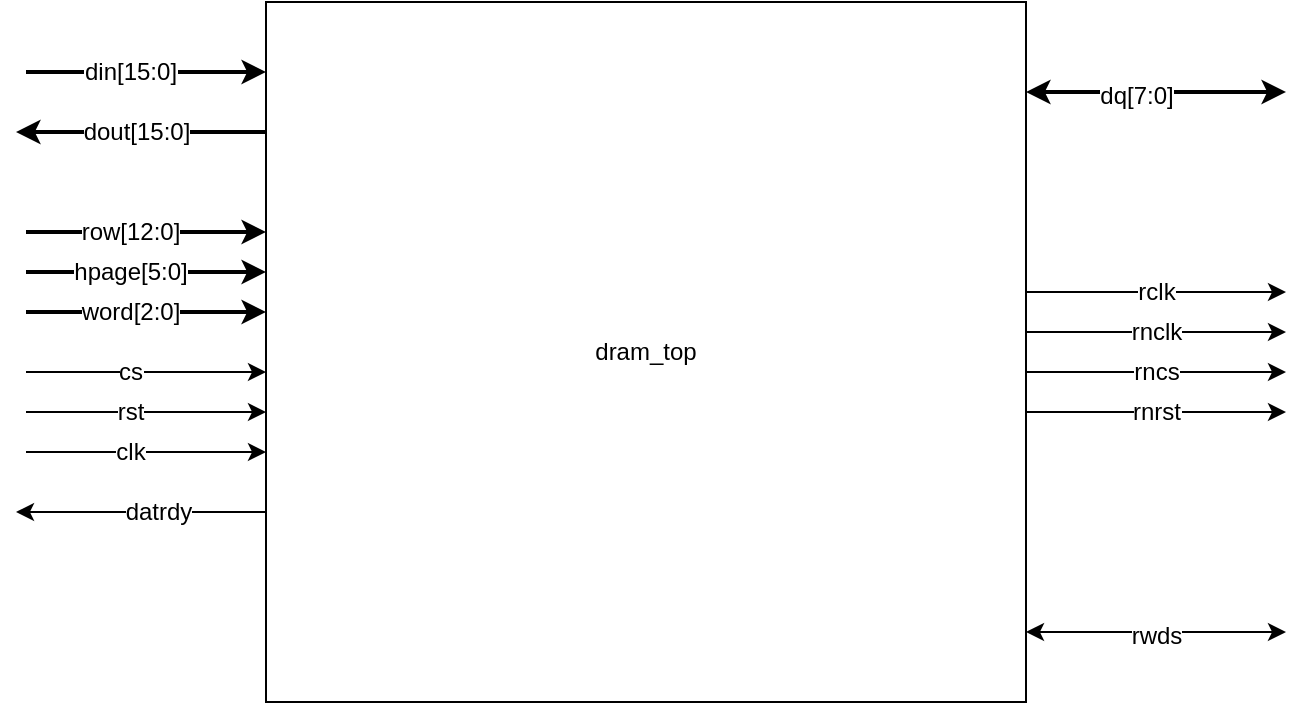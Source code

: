 <mxfile version="12.7.9" type="device"><diagram id="fnSxLJo7ZKv2KCRUrjII" name="Page-1"><mxGraphModel dx="675" dy="437" grid="1" gridSize="10" guides="1" tooltips="1" connect="1" arrows="1" fold="1" page="1" pageScale="1" pageWidth="850" pageHeight="1100" math="0" shadow="0"><root><mxCell id="0"/><mxCell id="1" parent="0"/><mxCell id="qZCU4Mdu4ADmx2sj96JS-1" value="dram_top" style="rounded=0;whiteSpace=wrap;html=1;" vertex="1" parent="1"><mxGeometry x="235" y="375" width="380" height="350" as="geometry"/></mxCell><mxCell id="qZCU4Mdu4ADmx2sj96JS-5" value="" style="endArrow=classic;html=1;strokeWidth=1;" edge="1" parent="1"><mxGeometry width="50" height="50" relative="1" as="geometry"><mxPoint x="615" y="520" as="sourcePoint"/><mxPoint x="745" y="520" as="targetPoint"/></mxGeometry></mxCell><mxCell id="qZCU4Mdu4ADmx2sj96JS-6" value="rclk" style="text;html=1;align=center;verticalAlign=middle;resizable=0;points=[];labelBackgroundColor=#ffffff;" vertex="1" connectable="0" parent="qZCU4Mdu4ADmx2sj96JS-5"><mxGeometry x="-0.308" relative="1" as="geometry"><mxPoint x="19.86" as="offset"/></mxGeometry></mxCell><mxCell id="qZCU4Mdu4ADmx2sj96JS-7" value="" style="endArrow=classic;html=1;strokeWidth=1;" edge="1" parent="1"><mxGeometry width="50" height="50" relative="1" as="geometry"><mxPoint x="615" y="540" as="sourcePoint"/><mxPoint x="745" y="540" as="targetPoint"/></mxGeometry></mxCell><mxCell id="qZCU4Mdu4ADmx2sj96JS-8" value="rnclk" style="text;html=1;align=center;verticalAlign=middle;resizable=0;points=[];labelBackgroundColor=#ffffff;" vertex="1" connectable="0" parent="qZCU4Mdu4ADmx2sj96JS-7"><mxGeometry x="-0.308" relative="1" as="geometry"><mxPoint x="19.86" as="offset"/></mxGeometry></mxCell><mxCell id="qZCU4Mdu4ADmx2sj96JS-9" value="" style="endArrow=classic;html=1;strokeWidth=1;" edge="1" parent="1"><mxGeometry width="50" height="50" relative="1" as="geometry"><mxPoint x="615" y="560" as="sourcePoint"/><mxPoint x="745" y="560" as="targetPoint"/></mxGeometry></mxCell><mxCell id="qZCU4Mdu4ADmx2sj96JS-10" value="rncs" style="text;html=1;align=center;verticalAlign=middle;resizable=0;points=[];labelBackgroundColor=#ffffff;" vertex="1" connectable="0" parent="qZCU4Mdu4ADmx2sj96JS-9"><mxGeometry x="-0.308" relative="1" as="geometry"><mxPoint x="19.86" as="offset"/></mxGeometry></mxCell><mxCell id="qZCU4Mdu4ADmx2sj96JS-11" value="" style="endArrow=classic;html=1;strokeWidth=1;" edge="1" parent="1"><mxGeometry width="50" height="50" relative="1" as="geometry"><mxPoint x="615" y="580" as="sourcePoint"/><mxPoint x="745" y="580" as="targetPoint"/></mxGeometry></mxCell><mxCell id="qZCU4Mdu4ADmx2sj96JS-12" value="rnrst" style="text;html=1;align=center;verticalAlign=middle;resizable=0;points=[];labelBackgroundColor=#ffffff;" vertex="1" connectable="0" parent="qZCU4Mdu4ADmx2sj96JS-11"><mxGeometry x="-0.308" relative="1" as="geometry"><mxPoint x="19.86" as="offset"/></mxGeometry></mxCell><mxCell id="qZCU4Mdu4ADmx2sj96JS-16" value="" style="endArrow=classic;startArrow=classic;html=1;strokeWidth=2;" edge="1" parent="1"><mxGeometry width="50" height="50" relative="1" as="geometry"><mxPoint x="615" y="420" as="sourcePoint"/><mxPoint x="745" y="420" as="targetPoint"/></mxGeometry></mxCell><mxCell id="qZCU4Mdu4ADmx2sj96JS-17" value="dq[7:0]" style="text;html=1;align=center;verticalAlign=middle;resizable=0;points=[];labelBackgroundColor=#ffffff;" vertex="1" connectable="0" parent="qZCU4Mdu4ADmx2sj96JS-16"><mxGeometry x="-0.152" y="-2" relative="1" as="geometry"><mxPoint as="offset"/></mxGeometry></mxCell><mxCell id="qZCU4Mdu4ADmx2sj96JS-19" value="" style="endArrow=classic;startArrow=classic;html=1;strokeWidth=1;" edge="1" parent="1"><mxGeometry width="50" height="50" relative="1" as="geometry"><mxPoint x="615" y="690" as="sourcePoint"/><mxPoint x="745" y="690" as="targetPoint"/></mxGeometry></mxCell><mxCell id="qZCU4Mdu4ADmx2sj96JS-20" value="rwds" style="text;html=1;align=center;verticalAlign=middle;resizable=0;points=[];labelBackgroundColor=#ffffff;" vertex="1" connectable="0" parent="qZCU4Mdu4ADmx2sj96JS-19"><mxGeometry x="-0.152" y="-2" relative="1" as="geometry"><mxPoint x="9.57" as="offset"/></mxGeometry></mxCell><mxCell id="qZCU4Mdu4ADmx2sj96JS-23" value="" style="endArrow=classic;html=1;strokeWidth=2;" edge="1" parent="1"><mxGeometry width="50" height="50" relative="1" as="geometry"><mxPoint x="115" y="410" as="sourcePoint"/><mxPoint x="235" y="410" as="targetPoint"/></mxGeometry></mxCell><mxCell id="qZCU4Mdu4ADmx2sj96JS-25" value="din[15:0]" style="text;html=1;align=center;verticalAlign=middle;resizable=0;points=[];labelBackgroundColor=#ffffff;" vertex="1" connectable="0" parent="qZCU4Mdu4ADmx2sj96JS-23"><mxGeometry x="-0.138" relative="1" as="geometry"><mxPoint as="offset"/></mxGeometry></mxCell><mxCell id="qZCU4Mdu4ADmx2sj96JS-27" value="" style="endArrow=classic;html=1;strokeWidth=2;" edge="1" parent="1"><mxGeometry width="50" height="50" relative="1" as="geometry"><mxPoint x="115" y="490" as="sourcePoint"/><mxPoint x="235" y="490" as="targetPoint"/></mxGeometry></mxCell><mxCell id="qZCU4Mdu4ADmx2sj96JS-28" value="row[12:0]" style="text;html=1;align=center;verticalAlign=middle;resizable=0;points=[];labelBackgroundColor=#ffffff;" vertex="1" connectable="0" parent="qZCU4Mdu4ADmx2sj96JS-27"><mxGeometry x="-0.138" relative="1" as="geometry"><mxPoint as="offset"/></mxGeometry></mxCell><mxCell id="qZCU4Mdu4ADmx2sj96JS-29" value="" style="endArrow=classic;html=1;strokeWidth=2;" edge="1" parent="1"><mxGeometry width="50" height="50" relative="1" as="geometry"><mxPoint x="235" y="440" as="sourcePoint"/><mxPoint x="110" y="440" as="targetPoint"/></mxGeometry></mxCell><mxCell id="qZCU4Mdu4ADmx2sj96JS-30" value="dout[15:0]" style="text;html=1;align=center;verticalAlign=middle;resizable=0;points=[];labelBackgroundColor=#ffffff;" vertex="1" connectable="0" parent="qZCU4Mdu4ADmx2sj96JS-29"><mxGeometry x="-0.138" relative="1" as="geometry"><mxPoint x="-11.29" as="offset"/></mxGeometry></mxCell><mxCell id="qZCU4Mdu4ADmx2sj96JS-33" value="" style="endArrow=classic;html=1;strokeWidth=2;" edge="1" parent="1"><mxGeometry width="50" height="50" relative="1" as="geometry"><mxPoint x="115" y="510" as="sourcePoint"/><mxPoint x="235" y="510" as="targetPoint"/></mxGeometry></mxCell><mxCell id="qZCU4Mdu4ADmx2sj96JS-34" value="hpage[5:0]" style="text;html=1;align=center;verticalAlign=middle;resizable=0;points=[];labelBackgroundColor=#ffffff;" vertex="1" connectable="0" parent="qZCU4Mdu4ADmx2sj96JS-33"><mxGeometry x="-0.138" relative="1" as="geometry"><mxPoint as="offset"/></mxGeometry></mxCell><mxCell id="qZCU4Mdu4ADmx2sj96JS-35" value="" style="endArrow=classic;html=1;strokeWidth=2;" edge="1" parent="1"><mxGeometry width="50" height="50" relative="1" as="geometry"><mxPoint x="115" y="530" as="sourcePoint"/><mxPoint x="235" y="530" as="targetPoint"/></mxGeometry></mxCell><mxCell id="qZCU4Mdu4ADmx2sj96JS-36" value="word[2:0]" style="text;html=1;align=center;verticalAlign=middle;resizable=0;points=[];labelBackgroundColor=#ffffff;" vertex="1" connectable="0" parent="qZCU4Mdu4ADmx2sj96JS-35"><mxGeometry x="-0.138" relative="1" as="geometry"><mxPoint as="offset"/></mxGeometry></mxCell><mxCell id="qZCU4Mdu4ADmx2sj96JS-37" value="" style="endArrow=classic;html=1;strokeWidth=1;" edge="1" parent="1"><mxGeometry width="50" height="50" relative="1" as="geometry"><mxPoint x="115" y="560" as="sourcePoint"/><mxPoint x="235" y="560" as="targetPoint"/></mxGeometry></mxCell><mxCell id="qZCU4Mdu4ADmx2sj96JS-38" value="cs" style="text;html=1;align=center;verticalAlign=middle;resizable=0;points=[];labelBackgroundColor=#ffffff;" vertex="1" connectable="0" parent="qZCU4Mdu4ADmx2sj96JS-37"><mxGeometry x="-0.138" relative="1" as="geometry"><mxPoint as="offset"/></mxGeometry></mxCell><mxCell id="qZCU4Mdu4ADmx2sj96JS-39" value="" style="endArrow=classic;html=1;strokeWidth=1;" edge="1" parent="1"><mxGeometry width="50" height="50" relative="1" as="geometry"><mxPoint x="115" y="580" as="sourcePoint"/><mxPoint x="235" y="580" as="targetPoint"/></mxGeometry></mxCell><mxCell id="qZCU4Mdu4ADmx2sj96JS-40" value="rst" style="text;html=1;align=center;verticalAlign=middle;resizable=0;points=[];labelBackgroundColor=#ffffff;" vertex="1" connectable="0" parent="qZCU4Mdu4ADmx2sj96JS-39"><mxGeometry x="-0.138" relative="1" as="geometry"><mxPoint as="offset"/></mxGeometry></mxCell><mxCell id="qZCU4Mdu4ADmx2sj96JS-41" value="" style="endArrow=classic;html=1;strokeWidth=1;" edge="1" parent="1"><mxGeometry width="50" height="50" relative="1" as="geometry"><mxPoint x="115" y="600" as="sourcePoint"/><mxPoint x="235" y="600" as="targetPoint"/></mxGeometry></mxCell><mxCell id="qZCU4Mdu4ADmx2sj96JS-42" value="clk" style="text;html=1;align=center;verticalAlign=middle;resizable=0;points=[];labelBackgroundColor=#ffffff;" vertex="1" connectable="0" parent="qZCU4Mdu4ADmx2sj96JS-41"><mxGeometry x="-0.138" relative="1" as="geometry"><mxPoint as="offset"/></mxGeometry></mxCell><mxCell id="qZCU4Mdu4ADmx2sj96JS-43" value="" style="endArrow=classic;html=1;strokeWidth=1;" edge="1" parent="1"><mxGeometry width="50" height="50" relative="1" as="geometry"><mxPoint x="235" y="630" as="sourcePoint"/><mxPoint x="110" y="630" as="targetPoint"/></mxGeometry></mxCell><mxCell id="qZCU4Mdu4ADmx2sj96JS-44" value="datrdy" style="text;html=1;align=center;verticalAlign=middle;resizable=0;points=[];labelBackgroundColor=#ffffff;" vertex="1" connectable="0" parent="qZCU4Mdu4ADmx2sj96JS-43"><mxGeometry x="-0.138" relative="1" as="geometry"><mxPoint as="offset"/></mxGeometry></mxCell></root></mxGraphModel></diagram></mxfile>
